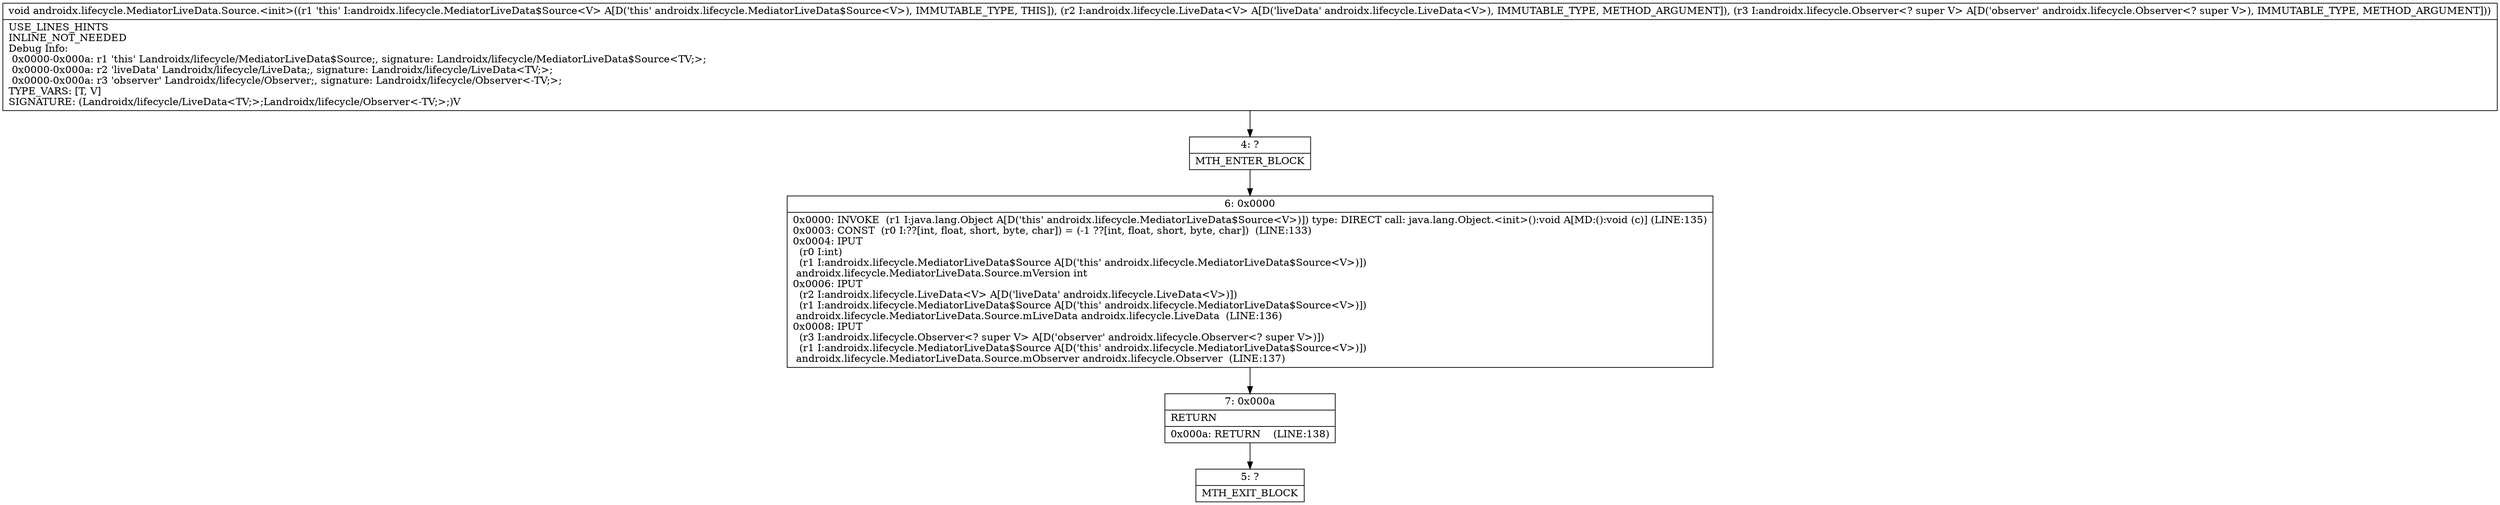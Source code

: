 digraph "CFG forandroidx.lifecycle.MediatorLiveData.Source.\<init\>(Landroidx\/lifecycle\/LiveData;Landroidx\/lifecycle\/Observer;)V" {
Node_4 [shape=record,label="{4\:\ ?|MTH_ENTER_BLOCK\l}"];
Node_6 [shape=record,label="{6\:\ 0x0000|0x0000: INVOKE  (r1 I:java.lang.Object A[D('this' androidx.lifecycle.MediatorLiveData$Source\<V\>)]) type: DIRECT call: java.lang.Object.\<init\>():void A[MD:():void (c)] (LINE:135)\l0x0003: CONST  (r0 I:??[int, float, short, byte, char]) = (\-1 ??[int, float, short, byte, char])  (LINE:133)\l0x0004: IPUT  \l  (r0 I:int)\l  (r1 I:androidx.lifecycle.MediatorLiveData$Source A[D('this' androidx.lifecycle.MediatorLiveData$Source\<V\>)])\l androidx.lifecycle.MediatorLiveData.Source.mVersion int \l0x0006: IPUT  \l  (r2 I:androidx.lifecycle.LiveData\<V\> A[D('liveData' androidx.lifecycle.LiveData\<V\>)])\l  (r1 I:androidx.lifecycle.MediatorLiveData$Source A[D('this' androidx.lifecycle.MediatorLiveData$Source\<V\>)])\l androidx.lifecycle.MediatorLiveData.Source.mLiveData androidx.lifecycle.LiveData  (LINE:136)\l0x0008: IPUT  \l  (r3 I:androidx.lifecycle.Observer\<? super V\> A[D('observer' androidx.lifecycle.Observer\<? super V\>)])\l  (r1 I:androidx.lifecycle.MediatorLiveData$Source A[D('this' androidx.lifecycle.MediatorLiveData$Source\<V\>)])\l androidx.lifecycle.MediatorLiveData.Source.mObserver androidx.lifecycle.Observer  (LINE:137)\l}"];
Node_7 [shape=record,label="{7\:\ 0x000a|RETURN\l|0x000a: RETURN    (LINE:138)\l}"];
Node_5 [shape=record,label="{5\:\ ?|MTH_EXIT_BLOCK\l}"];
MethodNode[shape=record,label="{void androidx.lifecycle.MediatorLiveData.Source.\<init\>((r1 'this' I:androidx.lifecycle.MediatorLiveData$Source\<V\> A[D('this' androidx.lifecycle.MediatorLiveData$Source\<V\>), IMMUTABLE_TYPE, THIS]), (r2 I:androidx.lifecycle.LiveData\<V\> A[D('liveData' androidx.lifecycle.LiveData\<V\>), IMMUTABLE_TYPE, METHOD_ARGUMENT]), (r3 I:androidx.lifecycle.Observer\<? super V\> A[D('observer' androidx.lifecycle.Observer\<? super V\>), IMMUTABLE_TYPE, METHOD_ARGUMENT]))  | USE_LINES_HINTS\lINLINE_NOT_NEEDED\lDebug Info:\l  0x0000\-0x000a: r1 'this' Landroidx\/lifecycle\/MediatorLiveData$Source;, signature: Landroidx\/lifecycle\/MediatorLiveData$Source\<TV;\>;\l  0x0000\-0x000a: r2 'liveData' Landroidx\/lifecycle\/LiveData;, signature: Landroidx\/lifecycle\/LiveData\<TV;\>;\l  0x0000\-0x000a: r3 'observer' Landroidx\/lifecycle\/Observer;, signature: Landroidx\/lifecycle\/Observer\<\-TV;\>;\lTYPE_VARS: [T, V]\lSIGNATURE: (Landroidx\/lifecycle\/LiveData\<TV;\>;Landroidx\/lifecycle\/Observer\<\-TV;\>;)V\l}"];
MethodNode -> Node_4;Node_4 -> Node_6;
Node_6 -> Node_7;
Node_7 -> Node_5;
}

